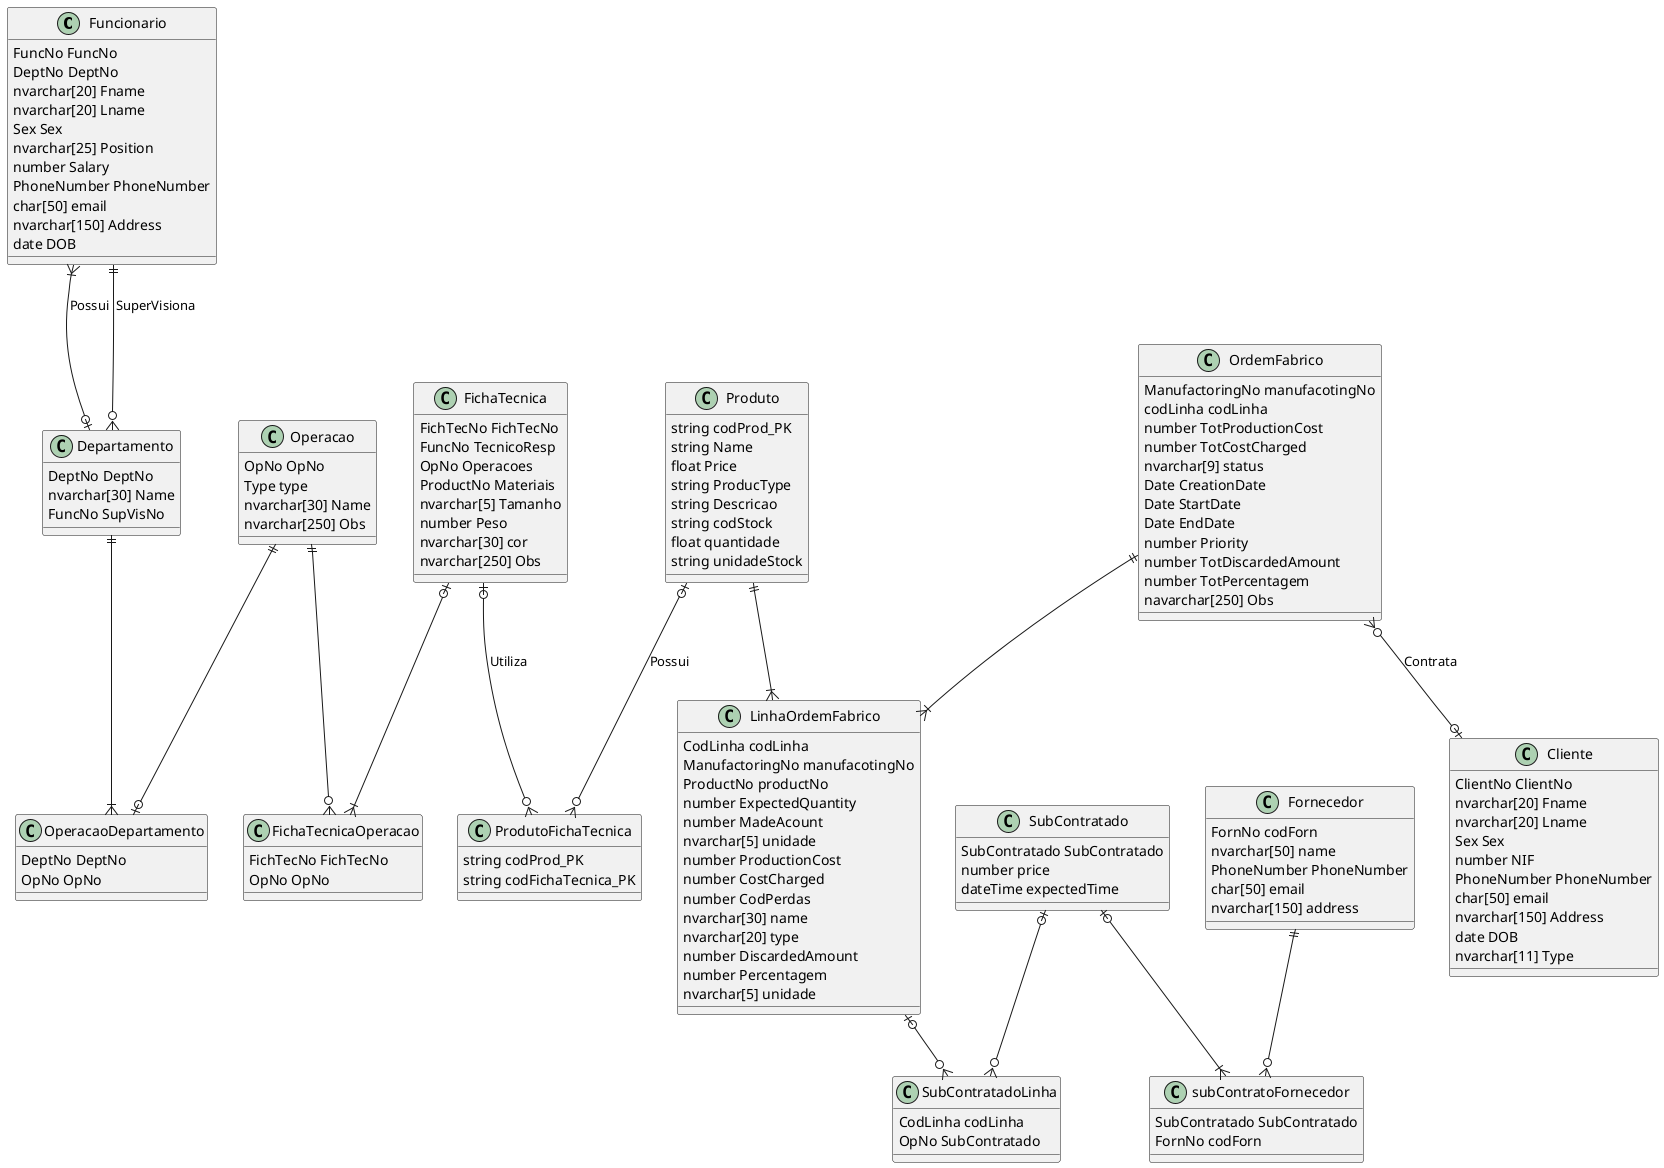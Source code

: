 @startuml tableBD
/'
Validar se tem todos os dados
'/

class Funcionario {
    FuncNo FuncNo
    DeptNo DeptNo
    nvarchar[20] Fname
    nvarchar[20] Lname
    Sex Sex
    nvarchar[25] Position
    number Salary
    PhoneNumber PhoneNumber
    char[50] email
    nvarchar[150] Address
    date DOB
}

class Departamento {
    DeptNo DeptNo 
    nvarchar[30] Name
    FuncNo SupVisNo 
}

Funcionario }|--o| Departamento: Possui
Funcionario ||--o{ Departamento: SuperVisiona 

class Operacao {
    OpNo OpNo
    Type type
    nvarchar[30] Name
    nvarchar[250] Obs
}

class OperacaoDepartamento {
    DeptNo DeptNo
    OpNo OpNo
}

Operacao ||--o| OperacaoDepartamento
Departamento ||--|{ OperacaoDepartamento

class Produto {
    string codProd_PK
    string Name
    float Price
    string ProducType 
    string Descricao 
    string codStock 
    float quantidade 
    string unidadeStock 
}

/'
Possui as etapas de operacoes, materiais utilizados
e o resultado
'/
class FichaTecnica {
    FichTecNo FichTecNo
    FuncNo TecnicoResp 
    OpNo Operacoes
    ProductNo Materiais
    nvarchar[5] Tamanho
    number Peso
    nvarchar[30] cor
    nvarchar[250] Obs
}

class FichaTecnicaOperacao {
    FichTecNo FichTecNo
    OpNo OpNo
}

FichaTecnica |o--|{ FichaTecnicaOperacao
Operacao ||--o{ FichaTecnicaOperacao

class ProdutoFichaTecnica {
    string codProd_PK
    string codFichaTecnica_PK
}

Produto |o--o{ ProdutoFichaTecnica: Possui
FichaTecnica |o--o{ ProdutoFichaTecnica: Utiliza

class SubContratado {
    SubContratado SubContratado
    number price 
    dateTime expectedTime 
}

class subContratoFornecedor {
    SubContratado SubContratado
    FornNo codForn
}

class Fornecedor {
    FornNo codForn 
    nvarchar[50] name
    PhoneNumber PhoneNumber
    char[50] email
    nvarchar[150] address
}

SubContratado |o--|{ subContratoFornecedor
Fornecedor ||--o{ subContratoFornecedor

class Cliente {
    ClientNo ClientNo
    nvarchar[20] Fname
    nvarchar[20] Lname
    Sex Sex
    number NIF 
    PhoneNumber PhoneNumber 
    char[50] email
    nvarchar[150] Address 
    date DOB 
    nvarchar[11] Type  
}

class OrdemFabrico {
    ManufactoringNo manufacotingNo
    codLinha codLinha
    number TotProductionCost
    number TotCostCharged
    nvarchar[9] status
    Date CreationDate
    Date StartDate
    Date EndDate
    number Priority
    number TotDiscardedAmount 
    number TotPercentagem 
    navarchar[250] Obs    
} 

class LinhaOrdemFabrico {
    CodLinha codLinha
    ManufactoringNo manufacotingNo
    ProductNo productNo
    number ExpectedQuantity
    number MadeAcount 
    nvarchar[5] unidade
    number ProductionCost 
    number CostCharged
    number CodPerdas 
    nvarchar[30] name
    nvarchar[20] type
    number DiscardedAmount 
    number Percentagem 
    nvarchar[5] unidade
}
OrdemFabrico }o--o| Cliente: Contrata

Produto ||--|{ LinhaOrdemFabrico
OrdemFabrico ||--|{ LinhaOrdemFabrico

class SubContratadoLinha {
    CodLinha codLinha
    OpNo SubContratado 
}

SubContratado |o--o{ SubContratadoLinha
LinhaOrdemFabrico |o--o{ SubContratadoLinha

@enduml
